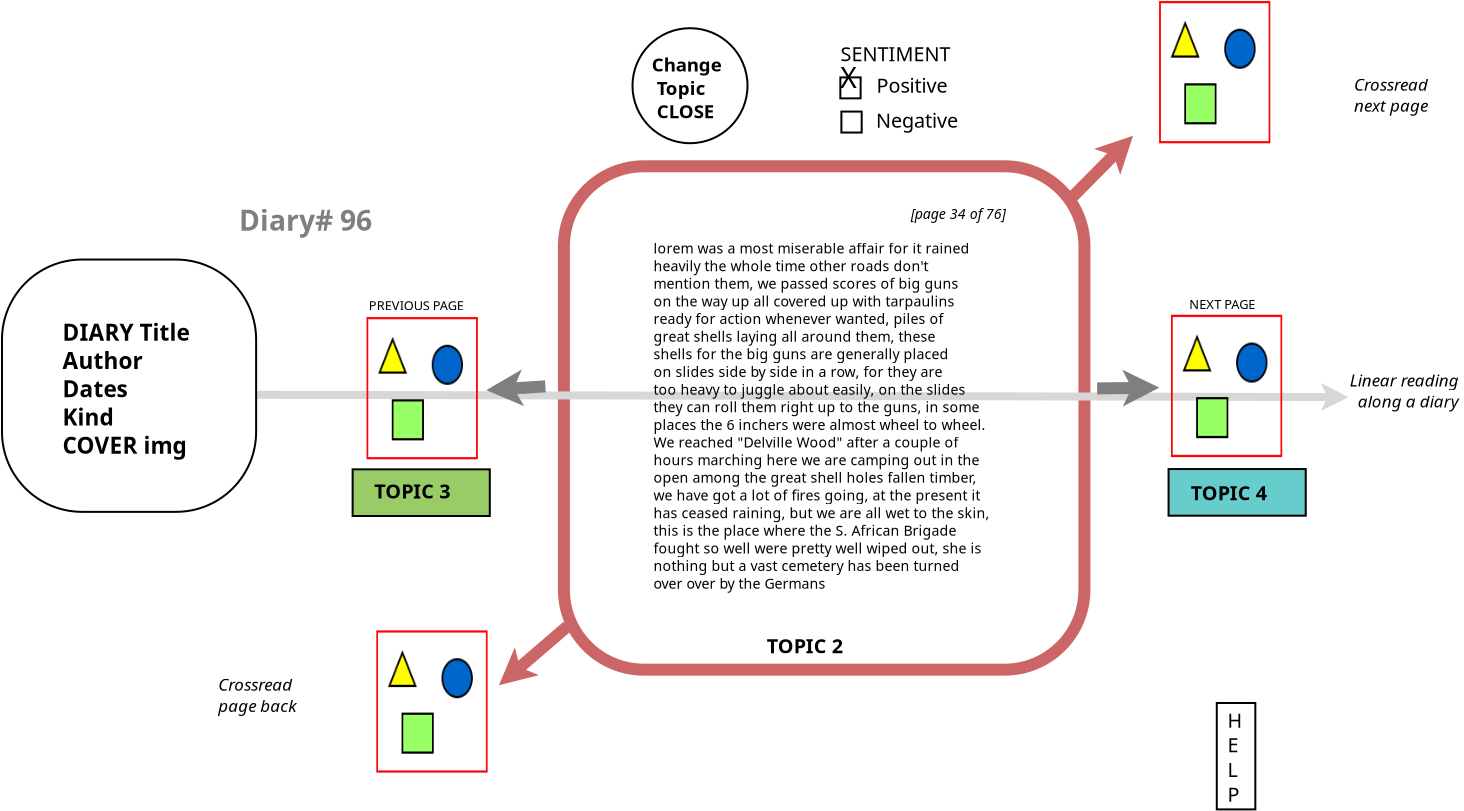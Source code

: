 <?xml version="1.0" encoding="UTF-8"?>
<dia:diagram xmlns:dia="http://www.lysator.liu.se/~alla/dia/">
  <dia:layer name="Background" visible="true" active="true">
    <dia:object type="Standard - Box" version="0" id="O0">
      <dia:attribute name="obj_pos">
        <dia:point val="16.703,7.087"/>
      </dia:attribute>
      <dia:attribute name="obj_bb">
        <dia:rectangle val="16.404,6.787;43.029,32.558"/>
      </dia:attribute>
      <dia:attribute name="elem_corner">
        <dia:point val="16.703,7.087"/>
      </dia:attribute>
      <dia:attribute name="elem_width">
        <dia:real val="26.026"/>
      </dia:attribute>
      <dia:attribute name="elem_height">
        <dia:real val="25.171"/>
      </dia:attribute>
      <dia:attribute name="border_width">
        <dia:real val="0.6"/>
      </dia:attribute>
      <dia:attribute name="border_color">
        <dia:color val="#cc6666"/>
      </dia:attribute>
      <dia:attribute name="show_background">
        <dia:boolean val="true"/>
      </dia:attribute>
      <dia:attribute name="corner_radius">
        <dia:real val="4"/>
      </dia:attribute>
    </dia:object>
    <dia:object type="Standard - Line" version="0" id="O1">
      <dia:attribute name="obj_pos">
        <dia:point val="0.286,18.511"/>
      </dia:attribute>
      <dia:attribute name="obj_bb">
        <dia:rectangle val="0.086,17.93;56.388,19.325"/>
      </dia:attribute>
      <dia:attribute name="conn_endpoints">
        <dia:point val="0.286,18.511"/>
        <dia:point val="55.941,18.63"/>
      </dia:attribute>
      <dia:attribute name="numcp">
        <dia:int val="1"/>
      </dia:attribute>
      <dia:attribute name="line_color">
        <dia:color val="#d7d7d7"/>
      </dia:attribute>
      <dia:attribute name="line_width">
        <dia:real val="0.4"/>
      </dia:attribute>
      <dia:attribute name="end_arrow">
        <dia:enum val="22"/>
      </dia:attribute>
      <dia:attribute name="end_arrow_length">
        <dia:real val="0.5"/>
      </dia:attribute>
      <dia:attribute name="end_arrow_width">
        <dia:real val="0.5"/>
      </dia:attribute>
    </dia:object>
    <dia:object type="Standard - Image" version="0" id="O2">
      <dia:attribute name="obj_pos">
        <dia:point val="6.835,14.625"/>
      </dia:attribute>
      <dia:attribute name="obj_bb">
        <dia:rectangle val="6.785,14.575;12.447,21.787"/>
      </dia:attribute>
      <dia:attribute name="elem_corner">
        <dia:point val="6.835,14.625"/>
      </dia:attribute>
      <dia:attribute name="elem_width">
        <dia:real val="5.562"/>
      </dia:attribute>
      <dia:attribute name="elem_height">
        <dia:real val="7.113"/>
      </dia:attribute>
      <dia:attribute name="draw_border">
        <dia:boolean val="false"/>
      </dia:attribute>
      <dia:attribute name="keep_aspect">
        <dia:boolean val="true"/>
      </dia:attribute>
      <dia:attribute name="file">
        <dia:string>#a3365005h.jpg#</dia:string>
      </dia:attribute>
    </dia:object>
    <dia:group>
      <dia:object type="Standard - Box" version="0" id="O3">
        <dia:attribute name="obj_pos">
          <dia:point val="-11.392,11.752"/>
        </dia:attribute>
        <dia:attribute name="obj_bb">
          <dia:rectangle val="-11.442,11.702;1.364,24.417"/>
        </dia:attribute>
        <dia:attribute name="elem_corner">
          <dia:point val="-11.392,11.752"/>
        </dia:attribute>
        <dia:attribute name="elem_width">
          <dia:real val="12.706"/>
        </dia:attribute>
        <dia:attribute name="elem_height">
          <dia:real val="12.614"/>
        </dia:attribute>
        <dia:attribute name="border_width">
          <dia:real val="0.1"/>
        </dia:attribute>
        <dia:attribute name="show_background">
          <dia:boolean val="true"/>
        </dia:attribute>
        <dia:attribute name="corner_radius">
          <dia:real val="4"/>
        </dia:attribute>
      </dia:object>
      <dia:object type="Standard - Text" version="1" id="O4">
        <dia:attribute name="obj_pos">
          <dia:point val="-8.373,15.811"/>
        </dia:attribute>
        <dia:attribute name="obj_bb">
          <dia:rectangle val="-8.373,14.761;-1.276,23.134"/>
        </dia:attribute>
        <dia:attribute name="text">
          <dia:composite type="text">
            <dia:attribute name="string">
              <dia:string>#DIARY Title
Author
Dates
Kind
COVER img
#</dia:string>
            </dia:attribute>
            <dia:attribute name="font">
              <dia:font family="sans" style="80" name="Helvetica-Bold"/>
            </dia:attribute>
            <dia:attribute name="height">
              <dia:real val="1.411"/>
            </dia:attribute>
            <dia:attribute name="pos">
              <dia:point val="-8.373,15.811"/>
            </dia:attribute>
            <dia:attribute name="color">
              <dia:color val="#000000"/>
            </dia:attribute>
            <dia:attribute name="alignment">
              <dia:enum val="0"/>
            </dia:attribute>
          </dia:composite>
        </dia:attribute>
        <dia:attribute name="valign">
          <dia:enum val="3"/>
        </dia:attribute>
      </dia:object>
    </dia:group>
    <dia:object type="Standard - Box" version="0" id="O5">
      <dia:attribute name="obj_pos">
        <dia:point val="46.936,22.226"/>
      </dia:attribute>
      <dia:attribute name="obj_bb">
        <dia:rectangle val="46.886,22.176;53.845,24.609"/>
      </dia:attribute>
      <dia:attribute name="elem_corner">
        <dia:point val="46.936,22.226"/>
      </dia:attribute>
      <dia:attribute name="elem_width">
        <dia:real val="6.859"/>
      </dia:attribute>
      <dia:attribute name="elem_height">
        <dia:real val="2.333"/>
      </dia:attribute>
      <dia:attribute name="border_width">
        <dia:real val="0.1"/>
      </dia:attribute>
      <dia:attribute name="inner_color">
        <dia:color val="#66cccc"/>
      </dia:attribute>
      <dia:attribute name="show_background">
        <dia:boolean val="true"/>
      </dia:attribute>
    </dia:object>
    <dia:object type="Standard - Text" version="1" id="O6">
      <dia:attribute name="obj_pos">
        <dia:point val="48.044,23.781"/>
      </dia:attribute>
      <dia:attribute name="obj_bb">
        <dia:rectangle val="48.044,22.864;52.41,24.016"/>
      </dia:attribute>
      <dia:attribute name="text">
        <dia:composite type="text">
          <dia:attribute name="string">
            <dia:string>#TOPIC 4#</dia:string>
          </dia:attribute>
          <dia:attribute name="font">
            <dia:font family="sans" style="80" name="Helvetica-Bold"/>
          </dia:attribute>
          <dia:attribute name="height">
            <dia:real val="1.235"/>
          </dia:attribute>
          <dia:attribute name="pos">
            <dia:point val="48.044,23.781"/>
          </dia:attribute>
          <dia:attribute name="color">
            <dia:color val="#000000"/>
          </dia:attribute>
          <dia:attribute name="alignment">
            <dia:enum val="0"/>
          </dia:attribute>
        </dia:composite>
      </dia:attribute>
      <dia:attribute name="valign">
        <dia:enum val="3"/>
      </dia:attribute>
    </dia:object>
    <dia:object type="Standard - Text" version="1" id="O7">
      <dia:attribute name="obj_pos">
        <dia:point val="56.0,18.095"/>
      </dia:attribute>
      <dia:attribute name="obj_bb">
        <dia:rectangle val="56.0,17.307;62.408,19.353"/>
      </dia:attribute>
      <dia:attribute name="text">
        <dia:composite type="text">
          <dia:attribute name="string">
            <dia:string>#Linear reading 
  along a diary#</dia:string>
          </dia:attribute>
          <dia:attribute name="font">
            <dia:font family="sans" style="8" name="Helvetica-Oblique"/>
          </dia:attribute>
          <dia:attribute name="height">
            <dia:real val="1.058"/>
          </dia:attribute>
          <dia:attribute name="pos">
            <dia:point val="56.0,18.095"/>
          </dia:attribute>
          <dia:attribute name="color">
            <dia:color val="#000000"/>
          </dia:attribute>
          <dia:attribute name="alignment">
            <dia:enum val="0"/>
          </dia:attribute>
        </dia:composite>
      </dia:attribute>
      <dia:attribute name="valign">
        <dia:enum val="3"/>
      </dia:attribute>
    </dia:object>
    <dia:object type="Standard - Text" version="1" id="O8">
      <dia:attribute name="obj_pos">
        <dia:point val="47.973,14.23"/>
      </dia:attribute>
      <dia:attribute name="obj_bb">
        <dia:rectangle val="47.973,13.635;51.551,14.382"/>
      </dia:attribute>
      <dia:attribute name="text">
        <dia:composite type="text">
          <dia:attribute name="string">
            <dia:string>#NEXT PAGE#</dia:string>
          </dia:attribute>
          <dia:attribute name="font">
            <dia:font family="sans" style="0" name="Helvetica"/>
          </dia:attribute>
          <dia:attribute name="height">
            <dia:real val="0.8"/>
          </dia:attribute>
          <dia:attribute name="pos">
            <dia:point val="47.973,14.23"/>
          </dia:attribute>
          <dia:attribute name="color">
            <dia:color val="#000000"/>
          </dia:attribute>
          <dia:attribute name="alignment">
            <dia:enum val="0"/>
          </dia:attribute>
        </dia:composite>
      </dia:attribute>
      <dia:attribute name="valign">
        <dia:enum val="3"/>
      </dia:attribute>
    </dia:object>
    <dia:object type="Standard - Text" version="1" id="O9">
      <dia:attribute name="obj_pos">
        <dia:point val="6.946,14.289"/>
      </dia:attribute>
      <dia:attribute name="obj_bb">
        <dia:rectangle val="6.946,13.694;12.063,14.442"/>
      </dia:attribute>
      <dia:attribute name="text">
        <dia:composite type="text">
          <dia:attribute name="string">
            <dia:string>#PREVIOUS PAGE#</dia:string>
          </dia:attribute>
          <dia:attribute name="font">
            <dia:font family="sans" style="0" name="Helvetica"/>
          </dia:attribute>
          <dia:attribute name="height">
            <dia:real val="0.8"/>
          </dia:attribute>
          <dia:attribute name="pos">
            <dia:point val="6.946,14.289"/>
          </dia:attribute>
          <dia:attribute name="color">
            <dia:color val="#000000"/>
          </dia:attribute>
          <dia:attribute name="alignment">
            <dia:enum val="0"/>
          </dia:attribute>
        </dia:composite>
      </dia:attribute>
      <dia:attribute name="valign">
        <dia:enum val="3"/>
      </dia:attribute>
    </dia:object>
    <dia:object type="Standard - Box" version="0" id="O10">
      <dia:attribute name="obj_pos">
        <dia:point val="6.139,22.241"/>
      </dia:attribute>
      <dia:attribute name="obj_bb">
        <dia:rectangle val="6.089,22.191;13.048,24.625"/>
      </dia:attribute>
      <dia:attribute name="elem_corner">
        <dia:point val="6.139,22.241"/>
      </dia:attribute>
      <dia:attribute name="elem_width">
        <dia:real val="6.859"/>
      </dia:attribute>
      <dia:attribute name="elem_height">
        <dia:real val="2.333"/>
      </dia:attribute>
      <dia:attribute name="border_width">
        <dia:real val="0.1"/>
      </dia:attribute>
      <dia:attribute name="inner_color">
        <dia:color val="#99cc66"/>
      </dia:attribute>
      <dia:attribute name="show_background">
        <dia:boolean val="true"/>
      </dia:attribute>
    </dia:object>
    <dia:object type="Standard - Text" version="1" id="O11">
      <dia:attribute name="obj_pos">
        <dia:point val="7.219,23.703"/>
      </dia:attribute>
      <dia:attribute name="obj_bb">
        <dia:rectangle val="7.219,22.786;11.584,23.938"/>
      </dia:attribute>
      <dia:attribute name="text">
        <dia:composite type="text">
          <dia:attribute name="string">
            <dia:string>#TOPIC 3#</dia:string>
          </dia:attribute>
          <dia:attribute name="font">
            <dia:font family="sans" style="80" name="Helvetica-Bold"/>
          </dia:attribute>
          <dia:attribute name="height">
            <dia:real val="1.235"/>
          </dia:attribute>
          <dia:attribute name="pos">
            <dia:point val="7.219,23.703"/>
          </dia:attribute>
          <dia:attribute name="color">
            <dia:color val="#000000"/>
          </dia:attribute>
          <dia:attribute name="alignment">
            <dia:enum val="0"/>
          </dia:attribute>
        </dia:composite>
      </dia:attribute>
      <dia:attribute name="valign">
        <dia:enum val="3"/>
      </dia:attribute>
    </dia:object>
    <dia:object type="Standard - Text" version="1" id="O12">
      <dia:attribute name="obj_pos">
        <dia:point val="0.453,10.306"/>
      </dia:attribute>
      <dia:attribute name="obj_bb">
        <dia:rectangle val="0.453,8.996;8.316,10.641"/>
      </dia:attribute>
      <dia:attribute name="text">
        <dia:composite type="text">
          <dia:attribute name="string">
            <dia:string>#Diary# 96#</dia:string>
          </dia:attribute>
          <dia:attribute name="font">
            <dia:font family="sans" style="80" name="Helvetica-Bold"/>
          </dia:attribute>
          <dia:attribute name="height">
            <dia:real val="1.764"/>
          </dia:attribute>
          <dia:attribute name="pos">
            <dia:point val="0.453,10.306"/>
          </dia:attribute>
          <dia:attribute name="color">
            <dia:color val="#7f7f7f"/>
          </dia:attribute>
          <dia:attribute name="alignment">
            <dia:enum val="0"/>
          </dia:attribute>
        </dia:composite>
      </dia:attribute>
      <dia:attribute name="valign">
        <dia:enum val="3"/>
      </dia:attribute>
    </dia:object>
    <dia:object type="Standard - Image" version="0" id="O13">
      <dia:attribute name="obj_pos">
        <dia:point val="47.057,14.514"/>
      </dia:attribute>
      <dia:attribute name="obj_bb">
        <dia:rectangle val="47.007,14.464;52.668,21.677"/>
      </dia:attribute>
      <dia:attribute name="elem_corner">
        <dia:point val="47.057,14.514"/>
      </dia:attribute>
      <dia:attribute name="elem_width">
        <dia:real val="5.562"/>
      </dia:attribute>
      <dia:attribute name="elem_height">
        <dia:real val="7.113"/>
      </dia:attribute>
      <dia:attribute name="draw_border">
        <dia:boolean val="false"/>
      </dia:attribute>
      <dia:attribute name="keep_aspect">
        <dia:boolean val="true"/>
      </dia:attribute>
      <dia:attribute name="file">
        <dia:string>#a3365005h.jpg#</dia:string>
      </dia:attribute>
    </dia:object>
    <dia:object type="Standard - Image" version="0" id="O14">
      <dia:attribute name="obj_pos">
        <dia:point val="46.464,-1.176"/>
      </dia:attribute>
      <dia:attribute name="obj_bb">
        <dia:rectangle val="46.414,-1.226;52.075,5.986"/>
      </dia:attribute>
      <dia:attribute name="elem_corner">
        <dia:point val="46.464,-1.176"/>
      </dia:attribute>
      <dia:attribute name="elem_width">
        <dia:real val="5.562"/>
      </dia:attribute>
      <dia:attribute name="elem_height">
        <dia:real val="7.113"/>
      </dia:attribute>
      <dia:attribute name="draw_border">
        <dia:boolean val="false"/>
      </dia:attribute>
      <dia:attribute name="keep_aspect">
        <dia:boolean val="true"/>
      </dia:attribute>
      <dia:attribute name="file">
        <dia:string>#a3365005h.jpg#</dia:string>
      </dia:attribute>
    </dia:object>
    <dia:object type="Standard - Line" version="0" id="O15">
      <dia:attribute name="obj_pos">
        <dia:point val="42.099,8.65"/>
      </dia:attribute>
      <dia:attribute name="obj_bb">
        <dia:rectangle val="41.675,5.083;45.634,9.074"/>
      </dia:attribute>
      <dia:attribute name="conn_endpoints">
        <dia:point val="42.099,8.65"/>
        <dia:point val="45.162,5.56"/>
      </dia:attribute>
      <dia:attribute name="numcp">
        <dia:int val="1"/>
      </dia:attribute>
      <dia:attribute name="line_color">
        <dia:color val="#cc6666"/>
      </dia:attribute>
      <dia:attribute name="line_width">
        <dia:real val="0.6"/>
      </dia:attribute>
      <dia:attribute name="end_arrow">
        <dia:enum val="22"/>
      </dia:attribute>
      <dia:attribute name="end_arrow_length">
        <dia:real val="0.5"/>
      </dia:attribute>
      <dia:attribute name="end_arrow_width">
        <dia:real val="0.5"/>
      </dia:attribute>
    </dia:object>
    <dia:object type="Standard - Line" version="0" id="O16">
      <dia:attribute name="obj_pos">
        <dia:point val="43.365,18.195"/>
      </dia:attribute>
      <dia:attribute name="obj_bb">
        <dia:rectangle val="43.062,17.25;47.145,19.092"/>
      </dia:attribute>
      <dia:attribute name="conn_endpoints">
        <dia:point val="43.365,18.195"/>
        <dia:point val="46.475,18.157"/>
      </dia:attribute>
      <dia:attribute name="numcp">
        <dia:int val="1"/>
      </dia:attribute>
      <dia:attribute name="line_color">
        <dia:color val="#7f7f7f"/>
      </dia:attribute>
      <dia:attribute name="line_width">
        <dia:real val="0.6"/>
      </dia:attribute>
      <dia:attribute name="end_arrow">
        <dia:enum val="22"/>
      </dia:attribute>
      <dia:attribute name="end_arrow_length">
        <dia:real val="0.5"/>
      </dia:attribute>
      <dia:attribute name="end_arrow_width">
        <dia:real val="0.5"/>
      </dia:attribute>
    </dia:object>
    <dia:object type="Standard - Line" version="0" id="O17">
      <dia:attribute name="obj_pos">
        <dia:point val="16.884,30.087"/>
      </dia:attribute>
      <dia:attribute name="obj_bb">
        <dia:rectangle val="12.946,29.663;17.307,33.472"/>
      </dia:attribute>
      <dia:attribute name="conn_endpoints">
        <dia:point val="16.884,30.087"/>
        <dia:point val="13.455,33.035"/>
      </dia:attribute>
      <dia:attribute name="numcp">
        <dia:int val="1"/>
      </dia:attribute>
      <dia:attribute name="line_color">
        <dia:color val="#cc6666"/>
      </dia:attribute>
      <dia:attribute name="line_width">
        <dia:real val="0.6"/>
      </dia:attribute>
      <dia:attribute name="end_arrow">
        <dia:enum val="22"/>
      </dia:attribute>
      <dia:attribute name="end_arrow_length">
        <dia:real val="0.5"/>
      </dia:attribute>
      <dia:attribute name="end_arrow_width">
        <dia:real val="0.5"/>
      </dia:attribute>
    </dia:object>
    <dia:object type="Standard - Line" version="0" id="O18">
      <dia:attribute name="obj_pos">
        <dia:point val="15.776,18.091"/>
      </dia:attribute>
      <dia:attribute name="obj_bb">
        <dia:rectangle val="12.151,17.288;16.094,19.125"/>
      </dia:attribute>
      <dia:attribute name="conn_endpoints">
        <dia:point val="15.776,18.091"/>
        <dia:point val="12.82,18.282"/>
      </dia:attribute>
      <dia:attribute name="numcp">
        <dia:int val="1"/>
      </dia:attribute>
      <dia:attribute name="line_color">
        <dia:color val="#7f7f7f"/>
      </dia:attribute>
      <dia:attribute name="line_width">
        <dia:real val="0.6"/>
      </dia:attribute>
      <dia:attribute name="end_arrow">
        <dia:enum val="22"/>
      </dia:attribute>
      <dia:attribute name="end_arrow_length">
        <dia:real val="0.5"/>
      </dia:attribute>
      <dia:attribute name="end_arrow_width">
        <dia:real val="0.5"/>
      </dia:attribute>
    </dia:object>
    <dia:object type="Standard - Text" version="1" id="O19">
      <dia:attribute name="obj_pos">
        <dia:point val="56.202,3.307"/>
      </dia:attribute>
      <dia:attribute name="obj_bb">
        <dia:rectangle val="56.202,2.519;60.747,4.565"/>
      </dia:attribute>
      <dia:attribute name="text">
        <dia:composite type="text">
          <dia:attribute name="string">
            <dia:string>#Crossread
next page #</dia:string>
          </dia:attribute>
          <dia:attribute name="font">
            <dia:font family="sans" style="8" name="Helvetica-Oblique"/>
          </dia:attribute>
          <dia:attribute name="height">
            <dia:real val="1.058"/>
          </dia:attribute>
          <dia:attribute name="pos">
            <dia:point val="56.202,3.307"/>
          </dia:attribute>
          <dia:attribute name="color">
            <dia:color val="#000000"/>
          </dia:attribute>
          <dia:attribute name="alignment">
            <dia:enum val="0"/>
          </dia:attribute>
        </dia:composite>
      </dia:attribute>
      <dia:attribute name="valign">
        <dia:enum val="3"/>
      </dia:attribute>
    </dia:object>
    <dia:object type="Standard - Image" version="0" id="O20">
      <dia:attribute name="obj_pos">
        <dia:point val="7.325,30.292"/>
      </dia:attribute>
      <dia:attribute name="obj_bb">
        <dia:rectangle val="7.275,30.242;12.936,37.455"/>
      </dia:attribute>
      <dia:attribute name="elem_corner">
        <dia:point val="7.325,30.292"/>
      </dia:attribute>
      <dia:attribute name="elem_width">
        <dia:real val="5.562"/>
      </dia:attribute>
      <dia:attribute name="elem_height">
        <dia:real val="7.113"/>
      </dia:attribute>
      <dia:attribute name="draw_border">
        <dia:boolean val="false"/>
      </dia:attribute>
      <dia:attribute name="keep_aspect">
        <dia:boolean val="true"/>
      </dia:attribute>
      <dia:attribute name="file">
        <dia:string>#a3365005h.jpg#</dia:string>
      </dia:attribute>
    </dia:object>
    <dia:group>
      <dia:object type="Geometric - Perfect Square" version="1" id="O21">
        <dia:attribute name="obj_pos">
          <dia:point val="30.525,2.644"/>
        </dia:attribute>
        <dia:attribute name="obj_bb">
          <dia:rectangle val="30.475,2.594;31.589,3.742"/>
        </dia:attribute>
        <dia:attribute name="meta">
          <dia:composite type="dict"/>
        </dia:attribute>
        <dia:attribute name="elem_corner">
          <dia:point val="30.525,2.644"/>
        </dia:attribute>
        <dia:attribute name="elem_width">
          <dia:real val="1.014"/>
        </dia:attribute>
        <dia:attribute name="elem_height">
          <dia:real val="1.048"/>
        </dia:attribute>
        <dia:attribute name="line_width">
          <dia:real val="0.1"/>
        </dia:attribute>
        <dia:attribute name="line_colour">
          <dia:color val="#000000"/>
        </dia:attribute>
        <dia:attribute name="fill_colour">
          <dia:color val="#ffffff"/>
        </dia:attribute>
        <dia:attribute name="show_background">
          <dia:boolean val="true"/>
        </dia:attribute>
        <dia:attribute name="line_style">
          <dia:enum val="0"/>
          <dia:real val="1"/>
        </dia:attribute>
        <dia:attribute name="flip_horizontal">
          <dia:boolean val="false"/>
        </dia:attribute>
        <dia:attribute name="flip_vertical">
          <dia:boolean val="false"/>
        </dia:attribute>
        <dia:attribute name="subscale">
          <dia:real val="1"/>
        </dia:attribute>
      </dia:object>
      <dia:object type="Geometric - Perfect Square" version="1" id="O22">
        <dia:attribute name="obj_pos">
          <dia:point val="30.578,4.353"/>
        </dia:attribute>
        <dia:attribute name="obj_bb">
          <dia:rectangle val="30.529,4.303;31.642,5.451"/>
        </dia:attribute>
        <dia:attribute name="meta">
          <dia:composite type="dict"/>
        </dia:attribute>
        <dia:attribute name="elem_corner">
          <dia:point val="30.578,4.353"/>
        </dia:attribute>
        <dia:attribute name="elem_width">
          <dia:real val="1.014"/>
        </dia:attribute>
        <dia:attribute name="elem_height">
          <dia:real val="1.048"/>
        </dia:attribute>
        <dia:attribute name="line_width">
          <dia:real val="0.1"/>
        </dia:attribute>
        <dia:attribute name="line_colour">
          <dia:color val="#000000"/>
        </dia:attribute>
        <dia:attribute name="fill_colour">
          <dia:color val="#ffffff"/>
        </dia:attribute>
        <dia:attribute name="show_background">
          <dia:boolean val="true"/>
        </dia:attribute>
        <dia:attribute name="line_style">
          <dia:enum val="0"/>
          <dia:real val="1"/>
        </dia:attribute>
        <dia:attribute name="flip_horizontal">
          <dia:boolean val="false"/>
        </dia:attribute>
        <dia:attribute name="flip_vertical">
          <dia:boolean val="false"/>
        </dia:attribute>
        <dia:attribute name="subscale">
          <dia:real val="1"/>
        </dia:attribute>
      </dia:object>
      <dia:object type="Standard - Text" version="1" id="O23">
        <dia:attribute name="obj_pos">
          <dia:point val="30.525,3.168"/>
        </dia:attribute>
        <dia:attribute name="obj_bb">
          <dia:rectangle val="30.525,1.858;31.493,3.503"/>
        </dia:attribute>
        <dia:attribute name="text">
          <dia:composite type="text">
            <dia:attribute name="string">
              <dia:string>#X#</dia:string>
            </dia:attribute>
            <dia:attribute name="font">
              <dia:font family="sans" style="0" name="Helvetica"/>
            </dia:attribute>
            <dia:attribute name="height">
              <dia:real val="1.764"/>
            </dia:attribute>
            <dia:attribute name="pos">
              <dia:point val="30.525,3.168"/>
            </dia:attribute>
            <dia:attribute name="color">
              <dia:color val="#000000"/>
            </dia:attribute>
            <dia:attribute name="alignment">
              <dia:enum val="0"/>
            </dia:attribute>
          </dia:composite>
        </dia:attribute>
        <dia:attribute name="valign">
          <dia:enum val="3"/>
        </dia:attribute>
        <dia:connections>
          <dia:connection handle="0" to="O21" connection="3"/>
        </dia:connections>
      </dia:object>
      <dia:object type="Standard - Text" version="1" id="O24">
        <dia:attribute name="obj_pos">
          <dia:point val="32.336,3.417"/>
        </dia:attribute>
        <dia:attribute name="obj_bb">
          <dia:rectangle val="32.336,2.5;36.146,3.652"/>
        </dia:attribute>
        <dia:attribute name="text">
          <dia:composite type="text">
            <dia:attribute name="string">
              <dia:string>#Positive#</dia:string>
            </dia:attribute>
            <dia:attribute name="font">
              <dia:font family="sans" style="0" name="Helvetica"/>
            </dia:attribute>
            <dia:attribute name="height">
              <dia:real val="1.235"/>
            </dia:attribute>
            <dia:attribute name="pos">
              <dia:point val="32.336,3.417"/>
            </dia:attribute>
            <dia:attribute name="color">
              <dia:color val="#000000"/>
            </dia:attribute>
            <dia:attribute name="alignment">
              <dia:enum val="0"/>
            </dia:attribute>
          </dia:composite>
        </dia:attribute>
        <dia:attribute name="valign">
          <dia:enum val="3"/>
        </dia:attribute>
      </dia:object>
      <dia:object type="Standard - Text" version="1" id="O25">
        <dia:attribute name="obj_pos">
          <dia:point val="32.312,5.161"/>
        </dia:attribute>
        <dia:attribute name="obj_bb">
          <dia:rectangle val="32.312,4.244;36.747,5.396"/>
        </dia:attribute>
        <dia:attribute name="text">
          <dia:composite type="text">
            <dia:attribute name="string">
              <dia:string>#Negative#</dia:string>
            </dia:attribute>
            <dia:attribute name="font">
              <dia:font family="sans" style="0" name="Helvetica"/>
            </dia:attribute>
            <dia:attribute name="height">
              <dia:real val="1.235"/>
            </dia:attribute>
            <dia:attribute name="pos">
              <dia:point val="32.312,5.161"/>
            </dia:attribute>
            <dia:attribute name="color">
              <dia:color val="#000000"/>
            </dia:attribute>
            <dia:attribute name="alignment">
              <dia:enum val="0"/>
            </dia:attribute>
          </dia:composite>
        </dia:attribute>
        <dia:attribute name="valign">
          <dia:enum val="3"/>
        </dia:attribute>
      </dia:object>
      <dia:object type="Standard - Text" version="1" id="O26">
        <dia:attribute name="obj_pos">
          <dia:point val="30.529,1.831"/>
        </dia:attribute>
        <dia:attribute name="obj_bb">
          <dia:rectangle val="30.529,0.914;36.236,2.066"/>
        </dia:attribute>
        <dia:attribute name="text">
          <dia:composite type="text">
            <dia:attribute name="string">
              <dia:string>#SENTIMENT#</dia:string>
            </dia:attribute>
            <dia:attribute name="font">
              <dia:font family="sans" style="0" name="Helvetica"/>
            </dia:attribute>
            <dia:attribute name="height">
              <dia:real val="1.235"/>
            </dia:attribute>
            <dia:attribute name="pos">
              <dia:point val="30.529,1.831"/>
            </dia:attribute>
            <dia:attribute name="color">
              <dia:color val="#000000"/>
            </dia:attribute>
            <dia:attribute name="alignment">
              <dia:enum val="0"/>
            </dia:attribute>
          </dia:composite>
        </dia:attribute>
        <dia:attribute name="valign">
          <dia:enum val="3"/>
        </dia:attribute>
      </dia:object>
    </dia:group>
    <dia:object type="Standard - Text" version="1" id="O27">
      <dia:attribute name="obj_pos">
        <dia:point val="-0.574,33.315"/>
      </dia:attribute>
      <dia:attribute name="obj_bb">
        <dia:rectangle val="-0.574,32.527;3.856,34.573"/>
      </dia:attribute>
      <dia:attribute name="text">
        <dia:composite type="text">
          <dia:attribute name="string">
            <dia:string>#Crossread
page back#</dia:string>
          </dia:attribute>
          <dia:attribute name="font">
            <dia:font family="sans" style="8" name="Helvetica-Oblique"/>
          </dia:attribute>
          <dia:attribute name="height">
            <dia:real val="1.058"/>
          </dia:attribute>
          <dia:attribute name="pos">
            <dia:point val="-0.574,33.315"/>
          </dia:attribute>
          <dia:attribute name="color">
            <dia:color val="#000000"/>
          </dia:attribute>
          <dia:attribute name="alignment">
            <dia:enum val="0"/>
          </dia:attribute>
        </dia:composite>
      </dia:attribute>
      <dia:attribute name="valign">
        <dia:enum val="3"/>
      </dia:attribute>
    </dia:object>
    <dia:group>
      <dia:object type="Standard - Box" version="0" id="O28">
        <dia:attribute name="obj_pos">
          <dia:point val="49.347,33.923"/>
        </dia:attribute>
        <dia:attribute name="obj_bb">
          <dia:rectangle val="49.297,33.873;51.325,39.293"/>
        </dia:attribute>
        <dia:attribute name="elem_corner">
          <dia:point val="49.347,33.923"/>
        </dia:attribute>
        <dia:attribute name="elem_width">
          <dia:real val="1.928"/>
        </dia:attribute>
        <dia:attribute name="elem_height">
          <dia:real val="5.321"/>
        </dia:attribute>
        <dia:attribute name="show_background">
          <dia:boolean val="true"/>
        </dia:attribute>
      </dia:object>
      <dia:object type="Standard - Text" version="1" id="O29">
        <dia:attribute name="obj_pos">
          <dia:point val="49.887,35.157"/>
        </dia:attribute>
        <dia:attribute name="obj_bb">
          <dia:rectangle val="49.887,34.239;50.629,39.096"/>
        </dia:attribute>
        <dia:attribute name="text">
          <dia:composite type="text">
            <dia:attribute name="string">
              <dia:string>#H
E
L
P#</dia:string>
            </dia:attribute>
            <dia:attribute name="font">
              <dia:font family="sans" style="0" name="Helvetica"/>
            </dia:attribute>
            <dia:attribute name="height">
              <dia:real val="1.235"/>
            </dia:attribute>
            <dia:attribute name="pos">
              <dia:point val="49.887,35.157"/>
            </dia:attribute>
            <dia:attribute name="color">
              <dia:color val="#000000"/>
            </dia:attribute>
            <dia:attribute name="alignment">
              <dia:enum val="0"/>
            </dia:attribute>
          </dia:composite>
        </dia:attribute>
        <dia:attribute name="valign">
          <dia:enum val="3"/>
        </dia:attribute>
      </dia:object>
    </dia:group>
    <dia:group>
      <dia:object type="Geometric - Perfect Circle" version="1" id="O30">
        <dia:attribute name="obj_pos">
          <dia:point val="20.133,0.184"/>
        </dia:attribute>
        <dia:attribute name="obj_bb">
          <dia:rectangle val="20.082,0.134;25.933,5.984"/>
        </dia:attribute>
        <dia:attribute name="meta">
          <dia:composite type="dict"/>
        </dia:attribute>
        <dia:attribute name="elem_corner">
          <dia:point val="20.133,0.184"/>
        </dia:attribute>
        <dia:attribute name="elem_width">
          <dia:real val="5.75"/>
        </dia:attribute>
        <dia:attribute name="elem_height">
          <dia:real val="5.75"/>
        </dia:attribute>
        <dia:attribute name="line_width">
          <dia:real val="0.1"/>
        </dia:attribute>
        <dia:attribute name="line_colour">
          <dia:color val="#000000"/>
        </dia:attribute>
        <dia:attribute name="fill_colour">
          <dia:color val="#ffffff"/>
        </dia:attribute>
        <dia:attribute name="show_background">
          <dia:boolean val="true"/>
        </dia:attribute>
        <dia:attribute name="line_style">
          <dia:enum val="0"/>
          <dia:real val="1"/>
        </dia:attribute>
        <dia:attribute name="flip_horizontal">
          <dia:boolean val="false"/>
        </dia:attribute>
        <dia:attribute name="flip_vertical">
          <dia:boolean val="false"/>
        </dia:attribute>
        <dia:attribute name="subscale">
          <dia:real val="1"/>
        </dia:attribute>
      </dia:object>
      <dia:object type="Standard - Text" version="1" id="O31">
        <dia:attribute name="obj_pos">
          <dia:point val="21.098,2.355"/>
        </dia:attribute>
        <dia:attribute name="obj_bb">
          <dia:rectangle val="21.098,1.49;25.033,4.903"/>
        </dia:attribute>
        <dia:attribute name="text">
          <dia:composite type="text">
            <dia:attribute name="string">
              <dia:string>#Change
 Topic
 CLOSE#</dia:string>
            </dia:attribute>
            <dia:attribute name="font">
              <dia:font family="sans" style="80" name="Helvetica-Bold"/>
            </dia:attribute>
            <dia:attribute name="height">
              <dia:real val="1.164"/>
            </dia:attribute>
            <dia:attribute name="pos">
              <dia:point val="21.098,2.355"/>
            </dia:attribute>
            <dia:attribute name="color">
              <dia:color val="#000000"/>
            </dia:attribute>
            <dia:attribute name="alignment">
              <dia:enum val="0"/>
            </dia:attribute>
          </dia:composite>
        </dia:attribute>
        <dia:attribute name="valign">
          <dia:enum val="3"/>
        </dia:attribute>
      </dia:object>
    </dia:group>
    <dia:object type="Standard - Text" version="1" id="O32">
      <dia:attribute name="obj_pos">
        <dia:point val="21.182,11.45"/>
      </dia:attribute>
      <dia:attribute name="obj_bb">
        <dia:rectangle val="21.182,10.795;39.042,28.374"/>
      </dia:attribute>
      <dia:attribute name="text">
        <dia:composite type="text">
          <dia:attribute name="string">
            <dia:string>#lorem was a most miserable affair for it rained 
heavily the whole time other roads don't 
mention them, we passed scores of big guns 
on the way up all covered up with tarpaulins 
ready for action whenever wanted, piles of 
great shells laying all around them, these 
shells for the big guns are generally placed 
on slides side by side in a row, for they are 
too heavy to juggle about easily, on the slides 
they can roll them right up to the guns, in some 
places the 6 inchers were almost wheel to wheel.
We reached "Delville Wood" after a couple of 
hours marching here we are camping out in the 
open among the great shell holes fallen timber, 
we have got a lot of fires going, at the present it 
has ceased raining, but we are all wet to the skin, 
this is the place where the S. African Brigade 
fought so well were pretty well wiped out, she is 
nothing but a vast cemetery has been turned 
over over by the Germans#</dia:string>
          </dia:attribute>
          <dia:attribute name="font">
            <dia:font family="sans" style="0" name="Helvetica"/>
          </dia:attribute>
          <dia:attribute name="height">
            <dia:real val="0.882"/>
          </dia:attribute>
          <dia:attribute name="pos">
            <dia:point val="21.182,11.45"/>
          </dia:attribute>
          <dia:attribute name="color">
            <dia:color val="#000000"/>
          </dia:attribute>
          <dia:attribute name="alignment">
            <dia:enum val="0"/>
          </dia:attribute>
        </dia:composite>
      </dia:attribute>
      <dia:attribute name="valign">
        <dia:enum val="3"/>
      </dia:attribute>
    </dia:object>
    <dia:object type="Standard - Text" version="1" id="O33">
      <dia:attribute name="obj_pos">
        <dia:point val="34.047,9.72"/>
      </dia:attribute>
      <dia:attribute name="obj_bb">
        <dia:rectangle val="34.047,9.044;39.535,9.929"/>
      </dia:attribute>
      <dia:attribute name="text">
        <dia:composite type="text">
          <dia:attribute name="string">
            <dia:string>#[page 34 of 76]#</dia:string>
          </dia:attribute>
          <dia:attribute name="font">
            <dia:font family="sans" style="8" name="Helvetica-Oblique"/>
          </dia:attribute>
          <dia:attribute name="height">
            <dia:real val="0.882"/>
          </dia:attribute>
          <dia:attribute name="pos">
            <dia:point val="34.047,9.72"/>
          </dia:attribute>
          <dia:attribute name="color">
            <dia:color val="#000000"/>
          </dia:attribute>
          <dia:attribute name="alignment">
            <dia:enum val="0"/>
          </dia:attribute>
        </dia:composite>
      </dia:attribute>
      <dia:attribute name="valign">
        <dia:enum val="3"/>
      </dia:attribute>
    </dia:object>
    <dia:object type="Standard - Text" version="1" id="O34">
      <dia:attribute name="obj_pos">
        <dia:point val="26.841,31.433"/>
      </dia:attribute>
      <dia:attribute name="obj_bb">
        <dia:rectangle val="26.841,30.516;31.206,31.668"/>
      </dia:attribute>
      <dia:attribute name="text">
        <dia:composite type="text">
          <dia:attribute name="string">
            <dia:string>#TOPIC 2#</dia:string>
          </dia:attribute>
          <dia:attribute name="font">
            <dia:font family="sans" style="80" name="Helvetica-Bold"/>
          </dia:attribute>
          <dia:attribute name="height">
            <dia:real val="1.235"/>
          </dia:attribute>
          <dia:attribute name="pos">
            <dia:point val="26.841,31.433"/>
          </dia:attribute>
          <dia:attribute name="color">
            <dia:color val="#000000"/>
          </dia:attribute>
          <dia:attribute name="alignment">
            <dia:enum val="0"/>
          </dia:attribute>
        </dia:composite>
      </dia:attribute>
      <dia:attribute name="valign">
        <dia:enum val="3"/>
      </dia:attribute>
    </dia:object>
  </dia:layer>
</dia:diagram>

